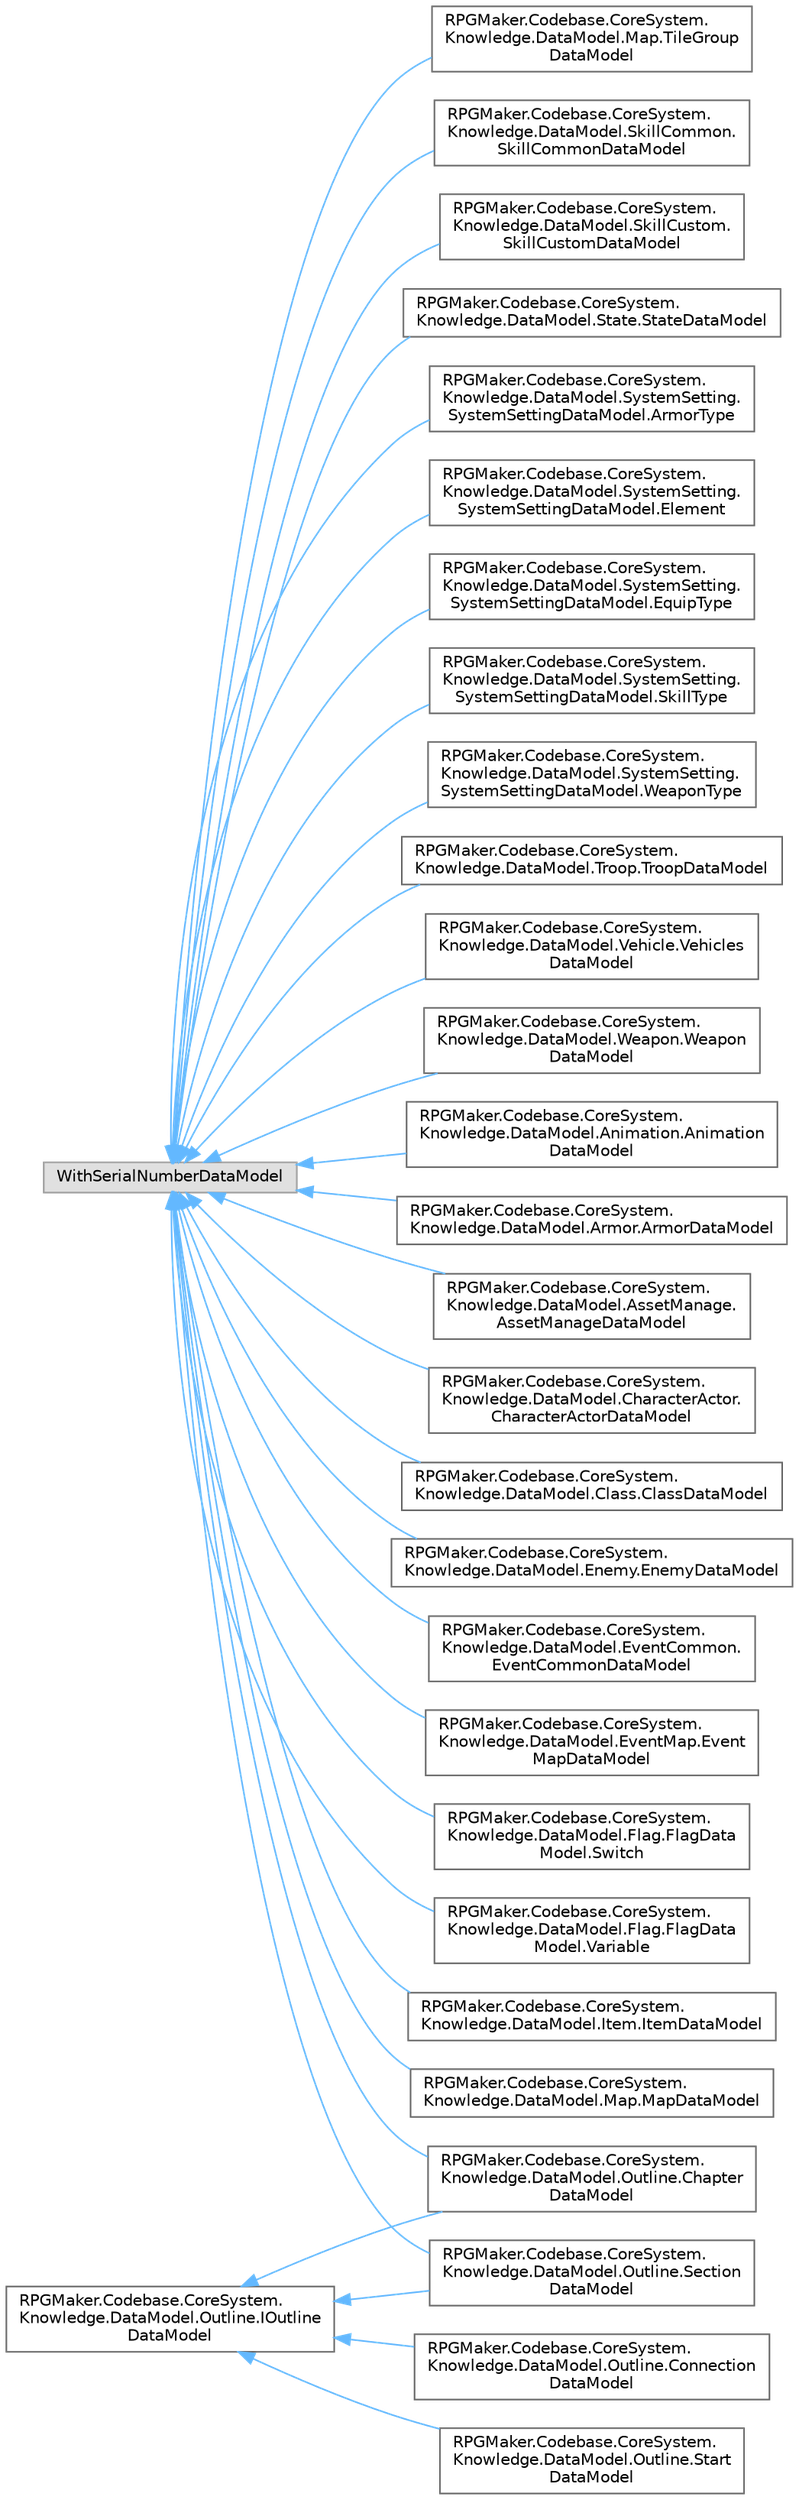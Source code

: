 digraph "クラス階層図"
{
 // LATEX_PDF_SIZE
  bgcolor="transparent";
  edge [fontname=Helvetica,fontsize=10,labelfontname=Helvetica,labelfontsize=10];
  node [fontname=Helvetica,fontsize=10,shape=box,height=0.2,width=0.4];
  rankdir="LR";
  Node0 [id="Node000000",label="RPGMaker.Codebase.CoreSystem.\lKnowledge.DataModel.Outline.IOutline\lDataModel",height=0.2,width=0.4,color="grey40", fillcolor="white", style="filled",URL="$d4/db6/interface_r_p_g_maker_1_1_codebase_1_1_core_system_1_1_knowledge_1_1_data_model_1_1_outline_1_1_i_outline_data_model.html",tooltip="😁 アウトライン・データ・モデル・インターフェース"];
  Node0 -> Node1 [id="edge225_Node000000_Node000001",dir="back",color="steelblue1",style="solid",tooltip=" "];
  Node1 [id="Node000001",label="RPGMaker.Codebase.CoreSystem.\lKnowledge.DataModel.Outline.Chapter\lDataModel",height=0.2,width=0.4,color="grey40", fillcolor="white", style="filled",URL="$d4/d80/class_r_p_g_maker_1_1_codebase_1_1_core_system_1_1_knowledge_1_1_data_model_1_1_outline_1_1_chapter_data_model.html",tooltip="😁 章データ・モデル"];
  Node0 -> Node28 [id="edge226_Node000000_Node000028",dir="back",color="steelblue1",style="solid",tooltip=" "];
  Node28 [id="Node000028",label="RPGMaker.Codebase.CoreSystem.\lKnowledge.DataModel.Outline.Connection\lDataModel",height=0.2,width=0.4,color="grey40", fillcolor="white", style="filled",URL="$d9/d0d/class_r_p_g_maker_1_1_codebase_1_1_core_system_1_1_knowledge_1_1_data_model_1_1_outline_1_1_connection_data_model.html",tooltip="😁 接続データ・モデル"];
  Node0 -> Node16 [id="edge227_Node000000_Node000016",dir="back",color="steelblue1",style="solid",tooltip=" "];
  Node16 [id="Node000016",label="RPGMaker.Codebase.CoreSystem.\lKnowledge.DataModel.Outline.Section\lDataModel",height=0.2,width=0.4,color="grey40", fillcolor="white", style="filled",URL="$da/dc8/class_r_p_g_maker_1_1_codebase_1_1_core_system_1_1_knowledge_1_1_data_model_1_1_outline_1_1_section_data_model.html",tooltip="😁 セクション・データ・モデル"];
  Node0 -> Node29 [id="edge228_Node000000_Node000029",dir="back",color="steelblue1",style="solid",tooltip=" "];
  Node29 [id="Node000029",label="RPGMaker.Codebase.CoreSystem.\lKnowledge.DataModel.Outline.Start\lDataModel",height=0.2,width=0.4,color="grey40", fillcolor="white", style="filled",URL="$d9/da2/class_r_p_g_maker_1_1_codebase_1_1_core_system_1_1_knowledge_1_1_data_model_1_1_outline_1_1_start_data_model.html",tooltip="開始データ・モデル"];
  Node2 [id="Node000002",label="WithSerialNumberDataModel",height=0.2,width=0.4,color="grey60", fillcolor="#E0E0E0", style="filled",tooltip=" "];
  Node2 -> Node3 [id="edge229_Node000002_Node000003",dir="back",color="steelblue1",style="solid",tooltip=" "];
  Node3 [id="Node000003",label="RPGMaker.Codebase.CoreSystem.\lKnowledge.DataModel.Animation.Animation\lDataModel",height=0.2,width=0.4,color="grey40", fillcolor="white", style="filled",URL="$db/dab/class_r_p_g_maker_1_1_codebase_1_1_core_system_1_1_knowledge_1_1_data_model_1_1_animation_1_1_animation_data_model.html",tooltip="😁 アニメーション・データ・モデル"];
  Node2 -> Node4 [id="edge230_Node000002_Node000004",dir="back",color="steelblue1",style="solid",tooltip=" "];
  Node4 [id="Node000004",label="RPGMaker.Codebase.CoreSystem.\lKnowledge.DataModel.Armor.ArmorDataModel",height=0.2,width=0.4,color="grey40", fillcolor="white", style="filled",URL="$dd/d35/class_r_p_g_maker_1_1_codebase_1_1_core_system_1_1_knowledge_1_1_data_model_1_1_armor_1_1_armor_data_model.html",tooltip="😁 防具データ・モデル"];
  Node2 -> Node5 [id="edge231_Node000002_Node000005",dir="back",color="steelblue1",style="solid",tooltip=" "];
  Node5 [id="Node000005",label="RPGMaker.Codebase.CoreSystem.\lKnowledge.DataModel.AssetManage.\lAssetManageDataModel",height=0.2,width=0.4,color="grey40", fillcolor="white", style="filled",URL="$d0/d6d/class_r_p_g_maker_1_1_codebase_1_1_core_system_1_1_knowledge_1_1_data_model_1_1_asset_manage_1_1_asset_manage_data_model.html",tooltip="資産管理データ・モデル"];
  Node2 -> Node6 [id="edge232_Node000002_Node000006",dir="back",color="steelblue1",style="solid",tooltip=" "];
  Node6 [id="Node000006",label="RPGMaker.Codebase.CoreSystem.\lKnowledge.DataModel.CharacterActor.\lCharacterActorDataModel",height=0.2,width=0.4,color="grey40", fillcolor="white", style="filled",URL="$de/d3a/class_r_p_g_maker_1_1_codebase_1_1_core_system_1_1_knowledge_1_1_data_model_1_1_character_actor_1_1_character_actor_data_model.html",tooltip="😁 キャラクター・アクター・データ・モデル"];
  Node2 -> Node7 [id="edge233_Node000002_Node000007",dir="back",color="steelblue1",style="solid",tooltip=" "];
  Node7 [id="Node000007",label="RPGMaker.Codebase.CoreSystem.\lKnowledge.DataModel.Class.ClassDataModel",height=0.2,width=0.4,color="grey40", fillcolor="white", style="filled",URL="$df/d3c/class_r_p_g_maker_1_1_codebase_1_1_core_system_1_1_knowledge_1_1_data_model_1_1_class_1_1_class_data_model.html",tooltip="😁 クラス・データ・モデル"];
  Node2 -> Node8 [id="edge234_Node000002_Node000008",dir="back",color="steelblue1",style="solid",tooltip=" "];
  Node8 [id="Node000008",label="RPGMaker.Codebase.CoreSystem.\lKnowledge.DataModel.Enemy.EnemyDataModel",height=0.2,width=0.4,color="grey40", fillcolor="white", style="filled",URL="$d5/d65/class_r_p_g_maker_1_1_codebase_1_1_core_system_1_1_knowledge_1_1_data_model_1_1_enemy_1_1_enemy_data_model.html",tooltip="😁 敵データ・モデル"];
  Node2 -> Node9 [id="edge235_Node000002_Node000009",dir="back",color="steelblue1",style="solid",tooltip=" "];
  Node9 [id="Node000009",label="RPGMaker.Codebase.CoreSystem.\lKnowledge.DataModel.EventCommon.\lEventCommonDataModel",height=0.2,width=0.4,color="grey40", fillcolor="white", style="filled",URL="$de/d52/class_r_p_g_maker_1_1_codebase_1_1_core_system_1_1_knowledge_1_1_data_model_1_1_event_common_1_1_event_common_data_model.html",tooltip="😁 イベント共通データ・モデル"];
  Node2 -> Node10 [id="edge236_Node000002_Node000010",dir="back",color="steelblue1",style="solid",tooltip=" "];
  Node10 [id="Node000010",label="RPGMaker.Codebase.CoreSystem.\lKnowledge.DataModel.EventMap.Event\lMapDataModel",height=0.2,width=0.4,color="grey40", fillcolor="white", style="filled",URL="$df/d2c/class_r_p_g_maker_1_1_codebase_1_1_core_system_1_1_knowledge_1_1_data_model_1_1_event_map_1_1_event_map_data_model.html",tooltip="😁 イベント・マップ・データ・モデル"];
  Node2 -> Node11 [id="edge237_Node000002_Node000011",dir="back",color="steelblue1",style="solid",tooltip=" "];
  Node11 [id="Node000011",label="RPGMaker.Codebase.CoreSystem.\lKnowledge.DataModel.Flag.FlagData\lModel.Switch",height=0.2,width=0.4,color="grey40", fillcolor="white", style="filled",URL="$d7/db2/class_r_p_g_maker_1_1_codebase_1_1_core_system_1_1_knowledge_1_1_data_model_1_1_flag_1_1_flag_data_model_1_1_switch.html",tooltip="😁 切替"];
  Node2 -> Node12 [id="edge238_Node000002_Node000012",dir="back",color="steelblue1",style="solid",tooltip=" "];
  Node12 [id="Node000012",label="RPGMaker.Codebase.CoreSystem.\lKnowledge.DataModel.Flag.FlagData\lModel.Variable",height=0.2,width=0.4,color="grey40", fillcolor="white", style="filled",URL="$dd/dfa/class_r_p_g_maker_1_1_codebase_1_1_core_system_1_1_knowledge_1_1_data_model_1_1_flag_1_1_flag_data_model_1_1_variable.html",tooltip="😁 変数"];
  Node2 -> Node13 [id="edge239_Node000002_Node000013",dir="back",color="steelblue1",style="solid",tooltip=" "];
  Node13 [id="Node000013",label="RPGMaker.Codebase.CoreSystem.\lKnowledge.DataModel.Item.ItemDataModel",height=0.2,width=0.4,color="grey40", fillcolor="white", style="filled",URL="$d7/d5c/class_r_p_g_maker_1_1_codebase_1_1_core_system_1_1_knowledge_1_1_data_model_1_1_item_1_1_item_data_model.html",tooltip="😁 アイテム・データ・モデル"];
  Node2 -> Node14 [id="edge240_Node000002_Node000014",dir="back",color="steelblue1",style="solid",tooltip=" "];
  Node14 [id="Node000014",label="RPGMaker.Codebase.CoreSystem.\lKnowledge.DataModel.Map.MapDataModel",height=0.2,width=0.4,color="grey40", fillcolor="white", style="filled",URL="$d8/d51/class_r_p_g_maker_1_1_codebase_1_1_core_system_1_1_knowledge_1_1_data_model_1_1_map_1_1_map_data_model.html",tooltip="😁 マップ・データ・モデル"];
  Node2 -> Node15 [id="edge241_Node000002_Node000015",dir="back",color="steelblue1",style="solid",tooltip=" "];
  Node15 [id="Node000015",label="RPGMaker.Codebase.CoreSystem.\lKnowledge.DataModel.Map.TileGroup\lDataModel",height=0.2,width=0.4,color="grey40", fillcolor="white", style="filled",URL="$d6/d85/class_r_p_g_maker_1_1_codebase_1_1_core_system_1_1_knowledge_1_1_data_model_1_1_map_1_1_tile_group_data_model.html",tooltip="😁 タイル・グループ・データ・モデル"];
  Node2 -> Node1 [id="edge242_Node000002_Node000001",dir="back",color="steelblue1",style="solid",tooltip=" "];
  Node2 -> Node16 [id="edge243_Node000002_Node000016",dir="back",color="steelblue1",style="solid",tooltip=" "];
  Node2 -> Node17 [id="edge244_Node000002_Node000017",dir="back",color="steelblue1",style="solid",tooltip=" "];
  Node17 [id="Node000017",label="RPGMaker.Codebase.CoreSystem.\lKnowledge.DataModel.SkillCommon.\lSkillCommonDataModel",height=0.2,width=0.4,color="grey40", fillcolor="white", style="filled",URL="$df/ddd/class_r_p_g_maker_1_1_codebase_1_1_core_system_1_1_knowledge_1_1_data_model_1_1_skill_common_1_1_skill_common_data_model.html",tooltip="スキル型データ・モデル"];
  Node2 -> Node18 [id="edge245_Node000002_Node000018",dir="back",color="steelblue1",style="solid",tooltip=" "];
  Node18 [id="Node000018",label="RPGMaker.Codebase.CoreSystem.\lKnowledge.DataModel.SkillCustom.\lSkillCustomDataModel",height=0.2,width=0.4,color="grey40", fillcolor="white", style="filled",URL="$d1/db1/class_r_p_g_maker_1_1_codebase_1_1_core_system_1_1_knowledge_1_1_data_model_1_1_skill_custom_1_1_skill_custom_data_model.html",tooltip="スキル・カスタム・データ・モデル"];
  Node2 -> Node19 [id="edge246_Node000002_Node000019",dir="back",color="steelblue1",style="solid",tooltip=" "];
  Node19 [id="Node000019",label="RPGMaker.Codebase.CoreSystem.\lKnowledge.DataModel.State.StateDataModel",height=0.2,width=0.4,color="grey40", fillcolor="white", style="filled",URL="$d5/dfa/class_r_p_g_maker_1_1_codebase_1_1_core_system_1_1_knowledge_1_1_data_model_1_1_state_1_1_state_data_model.html",tooltip="状態データ・モデル"];
  Node2 -> Node20 [id="edge247_Node000002_Node000020",dir="back",color="steelblue1",style="solid",tooltip=" "];
  Node20 [id="Node000020",label="RPGMaker.Codebase.CoreSystem.\lKnowledge.DataModel.SystemSetting.\lSystemSettingDataModel.ArmorType",height=0.2,width=0.4,color="grey40", fillcolor="white", style="filled",URL="$d2/db9/class_r_p_g_maker_1_1_codebase_1_1_core_system_1_1_knowledge_1_1_data_model_1_1_system_setting_1ffc93d254dba3cfff6ff6dade117c961.html",tooltip=" "];
  Node2 -> Node21 [id="edge248_Node000002_Node000021",dir="back",color="steelblue1",style="solid",tooltip=" "];
  Node21 [id="Node000021",label="RPGMaker.Codebase.CoreSystem.\lKnowledge.DataModel.SystemSetting.\lSystemSettingDataModel.Element",height=0.2,width=0.4,color="grey40", fillcolor="white", style="filled",URL="$db/d97/class_r_p_g_maker_1_1_codebase_1_1_core_system_1_1_knowledge_1_1_data_model_1_1_system_setting_169816626b8909747d11f4b23865c1cd0.html",tooltip=" "];
  Node2 -> Node22 [id="edge249_Node000002_Node000022",dir="back",color="steelblue1",style="solid",tooltip=" "];
  Node22 [id="Node000022",label="RPGMaker.Codebase.CoreSystem.\lKnowledge.DataModel.SystemSetting.\lSystemSettingDataModel.EquipType",height=0.2,width=0.4,color="grey40", fillcolor="white", style="filled",URL="$d2/ddc/class_r_p_g_maker_1_1_codebase_1_1_core_system_1_1_knowledge_1_1_data_model_1_1_system_setting_1ecca5121bab60ea1e5be6a79ba1a1476.html",tooltip=" "];
  Node2 -> Node23 [id="edge250_Node000002_Node000023",dir="back",color="steelblue1",style="solid",tooltip=" "];
  Node23 [id="Node000023",label="RPGMaker.Codebase.CoreSystem.\lKnowledge.DataModel.SystemSetting.\lSystemSettingDataModel.SkillType",height=0.2,width=0.4,color="grey40", fillcolor="white", style="filled",URL="$d6/d30/class_r_p_g_maker_1_1_codebase_1_1_core_system_1_1_knowledge_1_1_data_model_1_1_system_setting_16d08ae9044751a5641dd1771b9300e03.html",tooltip=" "];
  Node2 -> Node24 [id="edge251_Node000002_Node000024",dir="back",color="steelblue1",style="solid",tooltip=" "];
  Node24 [id="Node000024",label="RPGMaker.Codebase.CoreSystem.\lKnowledge.DataModel.SystemSetting.\lSystemSettingDataModel.WeaponType",height=0.2,width=0.4,color="grey40", fillcolor="white", style="filled",URL="$d7/d51/class_r_p_g_maker_1_1_codebase_1_1_core_system_1_1_knowledge_1_1_data_model_1_1_system_setting_1b154890164fec033496dafdd9de72588.html",tooltip=" "];
  Node2 -> Node25 [id="edge252_Node000002_Node000025",dir="back",color="steelblue1",style="solid",tooltip=" "];
  Node25 [id="Node000025",label="RPGMaker.Codebase.CoreSystem.\lKnowledge.DataModel.Troop.TroopDataModel",height=0.2,width=0.4,color="grey40", fillcolor="white", style="filled",URL="$d6/da9/class_r_p_g_maker_1_1_codebase_1_1_core_system_1_1_knowledge_1_1_data_model_1_1_troop_1_1_troop_data_model.html",tooltip="部隊データ・モデル"];
  Node2 -> Node26 [id="edge253_Node000002_Node000026",dir="back",color="steelblue1",style="solid",tooltip=" "];
  Node26 [id="Node000026",label="RPGMaker.Codebase.CoreSystem.\lKnowledge.DataModel.Vehicle.Vehicles\lDataModel",height=0.2,width=0.4,color="grey40", fillcolor="white", style="filled",URL="$da/ded/class_r_p_g_maker_1_1_codebase_1_1_core_system_1_1_knowledge_1_1_data_model_1_1_vehicle_1_1_vehicles_data_model.html",tooltip="乗り物データ・モデル"];
  Node2 -> Node27 [id="edge254_Node000002_Node000027",dir="back",color="steelblue1",style="solid",tooltip=" "];
  Node27 [id="Node000027",label="RPGMaker.Codebase.CoreSystem.\lKnowledge.DataModel.Weapon.Weapon\lDataModel",height=0.2,width=0.4,color="grey40", fillcolor="white", style="filled",URL="$dc/dfb/class_r_p_g_maker_1_1_codebase_1_1_core_system_1_1_knowledge_1_1_data_model_1_1_weapon_1_1_weapon_data_model.html",tooltip="武器データ・モデル"];
}
